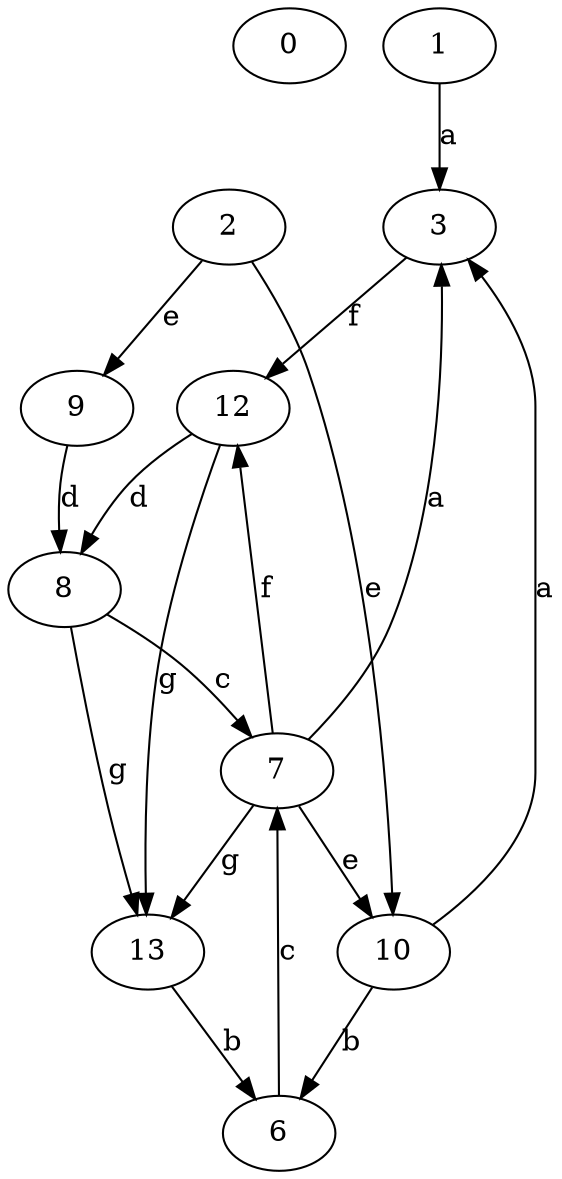 strict digraph  {
0;
3;
6;
1;
7;
8;
9;
10;
2;
12;
13;
3 -> 12  [label=f];
6 -> 7  [label=c];
1 -> 3  [label=a];
7 -> 3  [label=a];
7 -> 10  [label=e];
7 -> 12  [label=f];
7 -> 13  [label=g];
8 -> 7  [label=c];
8 -> 13  [label=g];
9 -> 8  [label=d];
10 -> 3  [label=a];
10 -> 6  [label=b];
2 -> 9  [label=e];
2 -> 10  [label=e];
12 -> 8  [label=d];
12 -> 13  [label=g];
13 -> 6  [label=b];
}
